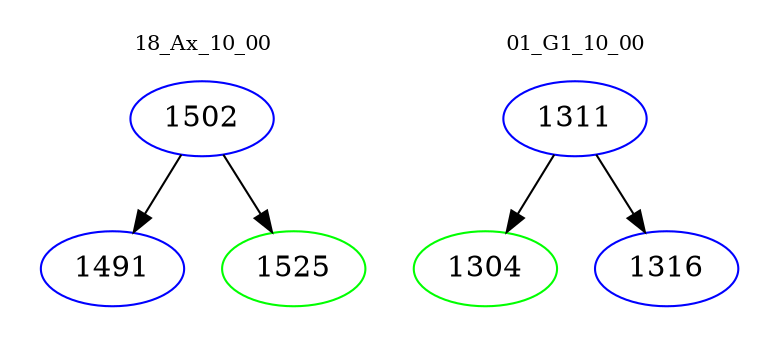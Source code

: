 digraph{
subgraph cluster_0 {
color = white
label = "18_Ax_10_00";
fontsize=10;
T0_1502 [label="1502", color="blue"]
T0_1502 -> T0_1491 [color="black"]
T0_1491 [label="1491", color="blue"]
T0_1502 -> T0_1525 [color="black"]
T0_1525 [label="1525", color="green"]
}
subgraph cluster_1 {
color = white
label = "01_G1_10_00";
fontsize=10;
T1_1311 [label="1311", color="blue"]
T1_1311 -> T1_1304 [color="black"]
T1_1304 [label="1304", color="green"]
T1_1311 -> T1_1316 [color="black"]
T1_1316 [label="1316", color="blue"]
}
}
